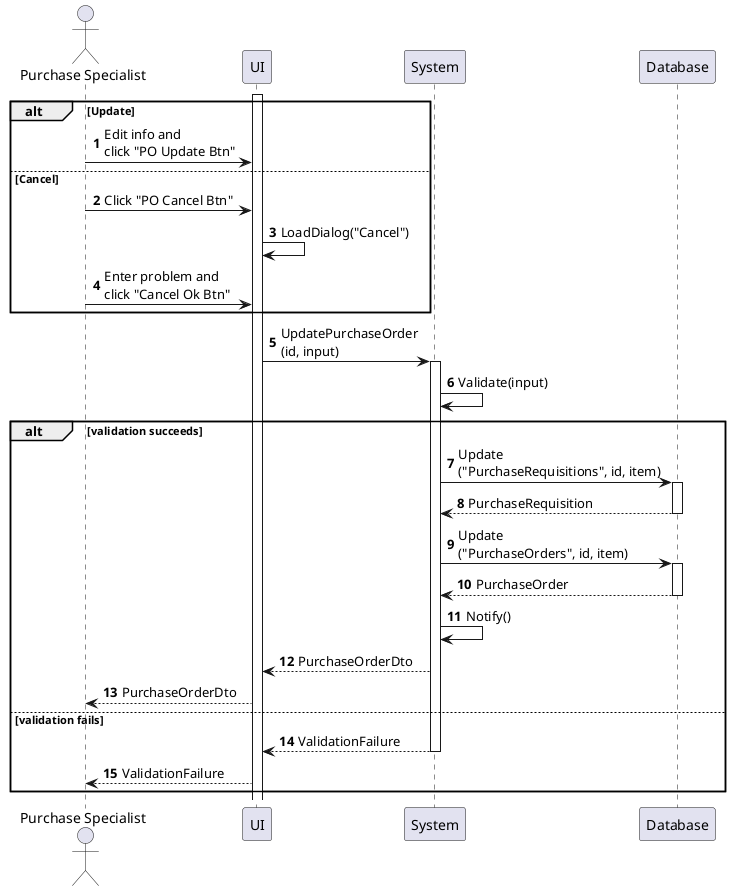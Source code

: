 @startuml purchase-order-update
autonumber

actor "Purchase Specialist" as a
participant UI as f
participant System as b
participant Database as d

activate f

alt Update
    a -> f : Edit info and\nclick "PO Update Btn"
else Cancel
    a -> f : Click "PO Cancel Btn"
    f -> f : LoadDialog("Cancel")
    a -> f : Enter problem and\nclick "Cancel Ok Btn"
end

f -> b : UpdatePurchaseOrder\n(id, input)
activate b
b -> b : Validate(input)

alt validation succeeds
    b -> d : Update\n("PurchaseRequisitions", id, item)
    activate d
    return PurchaseRequisition
    b -> d : Update\n("PurchaseOrders", id, item)
    activate d
    return PurchaseOrder
    b -> b : Notify()
    b --> f : PurchaseOrderDto
    f --> a : PurchaseOrderDto
else validation fails
    return ValidationFailure
    f --> a : ValidationFailure
end
@enduml